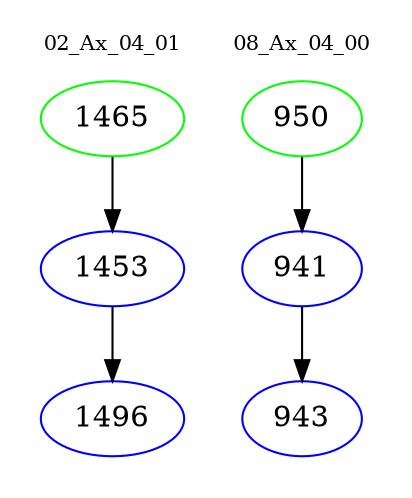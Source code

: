 digraph{
subgraph cluster_0 {
color = white
label = "02_Ax_04_01";
fontsize=10;
T0_1465 [label="1465", color="green"]
T0_1465 -> T0_1453 [color="black"]
T0_1453 [label="1453", color="blue"]
T0_1453 -> T0_1496 [color="black"]
T0_1496 [label="1496", color="blue"]
}
subgraph cluster_1 {
color = white
label = "08_Ax_04_00";
fontsize=10;
T1_950 [label="950", color="green"]
T1_950 -> T1_941 [color="black"]
T1_941 [label="941", color="blue"]
T1_941 -> T1_943 [color="black"]
T1_943 [label="943", color="blue"]
}
}
